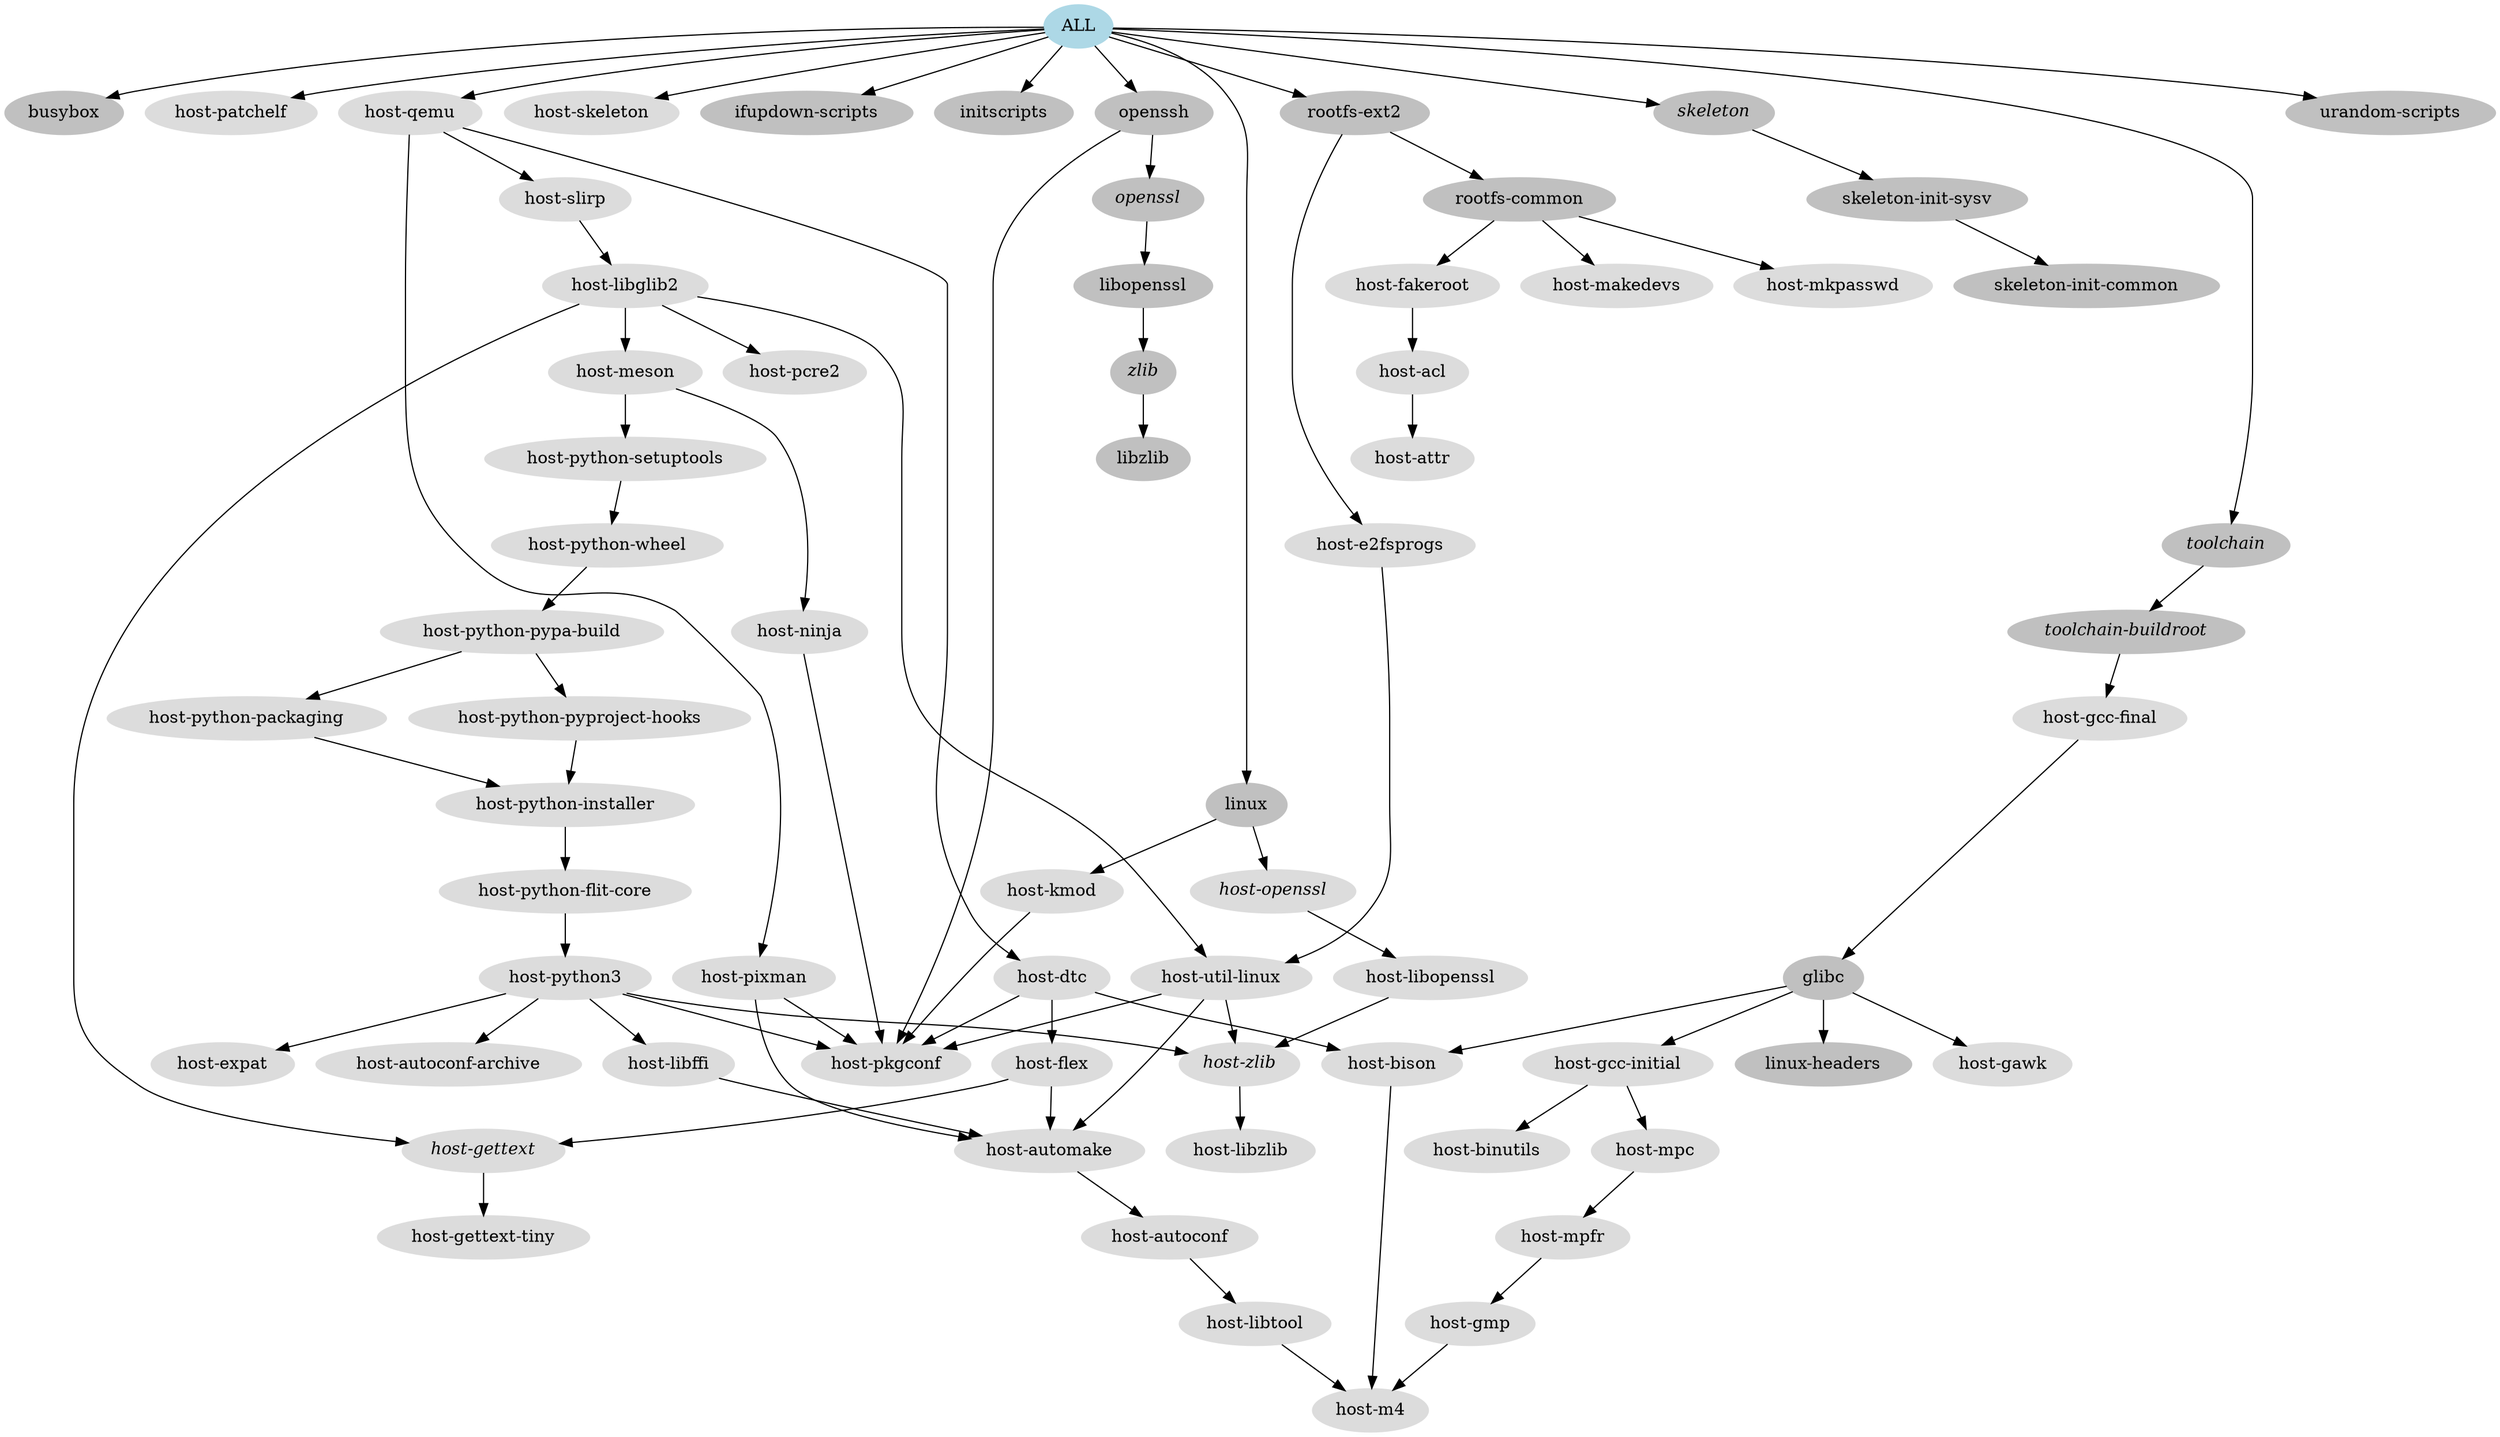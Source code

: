 digraph G {
_all [label = "ALL"]
_all [color=lightblue,style=filled]
_all -> _busybox [dir=forward]
_busybox [label = "busybox"]
_busybox [color=grey,style=filled]
_all -> _hostpatchelf [dir=forward]
_hostpatchelf [label = "host-patchelf"]
_hostpatchelf [color=gainsboro,style=filled]
_all -> _hostqemu [dir=forward]
_hostqemu [label = "host-qemu"]
_hostqemu [color=gainsboro,style=filled]
_hostqemu -> _hostdtc [dir=forward]
_hostdtc [label = "host-dtc"]
_hostdtc [color=gainsboro,style=filled]
_hostdtc -> _hostbison [dir=forward]
_hostbison [label = "host-bison"]
_hostbison [color=gainsboro,style=filled]
_hostbison -> _hostm4 [dir=forward]
_hostm4 [label = "host-m4"]
_hostm4 [color=gainsboro,style=filled]
_hostdtc -> _hostflex [dir=forward]
_hostflex [label = "host-flex"]
_hostflex [color=gainsboro,style=filled]
_hostflex -> _hostautomake [dir=forward]
_hostautomake [label = "host-automake"]
_hostautomake [color=gainsboro,style=filled]
_hostautomake -> _hostautoconf [dir=forward]
_hostautoconf [label = "host-autoconf"]
_hostautoconf [color=gainsboro,style=filled]
_hostautoconf -> _hostlibtool [dir=forward]
_hostlibtool [label = "host-libtool"]
_hostlibtool [color=gainsboro,style=filled]
_hostlibtool -> _hostm4 [dir=forward]
_hostflex -> _hostgettext [dir=forward]
_hostgettext [label = <<I>host-gettext</I>>]
_hostgettext [color=gainsboro,style=filled]
_hostgettext -> _hostgettexttiny [dir=forward]
_hostgettexttiny [label = "host-gettext-tiny"]
_hostgettexttiny [color=gainsboro,style=filled]
_hostdtc -> _hostpkgconf [dir=forward]
_hostpkgconf [label = "host-pkgconf"]
_hostpkgconf [color=gainsboro,style=filled]
_hostqemu -> _hostpixman [dir=forward]
_hostpixman [label = "host-pixman"]
_hostpixman [color=gainsboro,style=filled]
_hostpixman -> _hostautomake [dir=forward]
_hostpixman -> _hostpkgconf [dir=forward]
_hostqemu -> _hostslirp [dir=forward]
_hostslirp [label = "host-slirp"]
_hostslirp [color=gainsboro,style=filled]
_hostslirp -> _hostlibglib2 [dir=forward]
_hostlibglib2 [label = "host-libglib2"]
_hostlibglib2 [color=gainsboro,style=filled]
_hostlibglib2 -> _hostgettext [dir=forward]
_hostlibglib2 -> _hostmeson [dir=forward]
_hostmeson [label = "host-meson"]
_hostmeson [color=gainsboro,style=filled]
_hostmeson -> _hostninja [dir=forward]
_hostninja [label = "host-ninja"]
_hostninja [color=gainsboro,style=filled]
_hostninja -> _hostpkgconf [dir=forward]
_hostmeson -> _hostpythonsetuptools [dir=forward]
_hostpythonsetuptools [label = "host-python-setuptools"]
_hostpythonsetuptools [color=gainsboro,style=filled]
_hostpythonsetuptools -> _hostpythonwheel [dir=forward]
_hostpythonwheel [label = "host-python-wheel"]
_hostpythonwheel [color=gainsboro,style=filled]
_hostpythonwheel -> _hostpythonpypabuild [dir=forward]
_hostpythonpypabuild [label = "host-python-pypa-build"]
_hostpythonpypabuild [color=gainsboro,style=filled]
_hostpythonpypabuild -> _hostpythonpackaging [dir=forward]
_hostpythonpackaging [label = "host-python-packaging"]
_hostpythonpackaging [color=gainsboro,style=filled]
_hostpythonpackaging -> _hostpythoninstaller [dir=forward]
_hostpythoninstaller [label = "host-python-installer"]
_hostpythoninstaller [color=gainsboro,style=filled]
_hostpythoninstaller -> _hostpythonflitcore [dir=forward]
_hostpythonflitcore [label = "host-python-flit-core"]
_hostpythonflitcore [color=gainsboro,style=filled]
_hostpythonflitcore -> _hostpython3 [dir=forward]
_hostpython3 [label = "host-python3"]
_hostpython3 [color=gainsboro,style=filled]
_hostpython3 -> _hostautoconfarchive [dir=forward]
_hostautoconfarchive [label = "host-autoconf-archive"]
_hostautoconfarchive [color=gainsboro,style=filled]
_hostpython3 -> _hostexpat [dir=forward]
_hostexpat [label = "host-expat"]
_hostexpat [color=gainsboro,style=filled]
_hostpython3 -> _hostlibffi [dir=forward]
_hostlibffi [label = "host-libffi"]
_hostlibffi [color=gainsboro,style=filled]
_hostlibffi -> _hostautomake [dir=forward]
_hostpython3 -> _hostpkgconf [dir=forward]
_hostpython3 -> _hostzlib [dir=forward]
_hostzlib [label = <<I>host-zlib</I>>]
_hostzlib [color=gainsboro,style=filled]
_hostzlib -> _hostlibzlib [dir=forward]
_hostlibzlib [label = "host-libzlib"]
_hostlibzlib [color=gainsboro,style=filled]
_hostpythonpypabuild -> _hostpythonpyprojecthooks [dir=forward]
_hostpythonpyprojecthooks [label = "host-python-pyproject-hooks"]
_hostpythonpyprojecthooks [color=gainsboro,style=filled]
_hostpythonpyprojecthooks -> _hostpythoninstaller [dir=forward]
_hostlibglib2 -> _hostpcre2 [dir=forward]
_hostpcre2 [label = "host-pcre2"]
_hostpcre2 [color=gainsboro,style=filled]
_hostlibglib2 -> _hostutillinux [dir=forward]
_hostutillinux [label = "host-util-linux"]
_hostutillinux [color=gainsboro,style=filled]
_hostutillinux -> _hostautomake [dir=forward]
_hostutillinux -> _hostpkgconf [dir=forward]
_hostutillinux -> _hostzlib [dir=forward]
_all -> _hostskeleton [dir=forward]
_hostskeleton [label = "host-skeleton"]
_hostskeleton [color=gainsboro,style=filled]
_all -> _ifupdownscripts [dir=forward]
_ifupdownscripts [label = "ifupdown-scripts"]
_ifupdownscripts [color=grey,style=filled]
_all -> _initscripts [dir=forward]
_initscripts [label = "initscripts"]
_initscripts [color=grey,style=filled]
_all -> _linux [dir=forward]
_linux [label = "linux"]
_linux [color=grey,style=filled]
_linux -> _hostkmod [dir=forward]
_hostkmod [label = "host-kmod"]
_hostkmod [color=gainsboro,style=filled]
_hostkmod -> _hostpkgconf [dir=forward]
_linux -> _hostopenssl [dir=forward]
_hostopenssl [label = <<I>host-openssl</I>>]
_hostopenssl [color=gainsboro,style=filled]
_hostopenssl -> _hostlibopenssl [dir=forward]
_hostlibopenssl [label = "host-libopenssl"]
_hostlibopenssl [color=gainsboro,style=filled]
_hostlibopenssl -> _hostzlib [dir=forward]
_all -> _openssh [dir=forward]
_openssh [label = "openssh"]
_openssh [color=grey,style=filled]
_openssh -> _hostpkgconf [dir=forward]
_openssh -> _openssl [dir=forward]
_openssl [label = <<I>openssl</I>>]
_openssl [color=grey,style=filled]
_openssl -> _libopenssl [dir=forward]
_libopenssl [label = "libopenssl"]
_libopenssl [color=grey,style=filled]
_libopenssl -> _zlib [dir=forward]
_zlib [label = <<I>zlib</I>>]
_zlib [color=grey,style=filled]
_zlib -> _libzlib [dir=forward]
_libzlib [label = "libzlib"]
_libzlib [color=grey,style=filled]
_all -> _rootfsext2 [dir=forward]
_rootfsext2 [label = "rootfs-ext2"]
_rootfsext2 [color=grey,style=filled]
_rootfsext2 -> _hoste2fsprogs [dir=forward]
_hoste2fsprogs [label = "host-e2fsprogs"]
_hoste2fsprogs [color=gainsboro,style=filled]
_hoste2fsprogs -> _hostutillinux [dir=forward]
_rootfsext2 -> _rootfscommon [dir=forward]
_rootfscommon [label = "rootfs-common"]
_rootfscommon [color=grey,style=filled]
_rootfscommon -> _hostfakeroot [dir=forward]
_hostfakeroot [label = "host-fakeroot"]
_hostfakeroot [color=gainsboro,style=filled]
_hostfakeroot -> _hostacl [dir=forward]
_hostacl [label = "host-acl"]
_hostacl [color=gainsboro,style=filled]
_hostacl -> _hostattr [dir=forward]
_hostattr [label = "host-attr"]
_hostattr [color=gainsboro,style=filled]
_rootfscommon -> _hostmakedevs [dir=forward]
_hostmakedevs [label = "host-makedevs"]
_hostmakedevs [color=gainsboro,style=filled]
_rootfscommon -> _hostmkpasswd [dir=forward]
_hostmkpasswd [label = "host-mkpasswd"]
_hostmkpasswd [color=gainsboro,style=filled]
_all -> _skeleton [dir=forward]
_skeleton [label = <<I>skeleton</I>>]
_skeleton [color=grey,style=filled]
_skeleton -> _skeletoninitsysv [dir=forward]
_skeletoninitsysv [label = "skeleton-init-sysv"]
_skeletoninitsysv [color=grey,style=filled]
_skeletoninitsysv -> _skeletoninitcommon [dir=forward]
_skeletoninitcommon [label = "skeleton-init-common"]
_skeletoninitcommon [color=grey,style=filled]
_all -> _toolchain [dir=forward]
_toolchain [label = <<I>toolchain</I>>]
_toolchain [color=grey,style=filled]
_toolchain -> _toolchainbuildroot [dir=forward]
_toolchainbuildroot [label = <<I>toolchain-buildroot</I>>]
_toolchainbuildroot [color=grey,style=filled]
_toolchainbuildroot -> _hostgccfinal [dir=forward]
_hostgccfinal [label = "host-gcc-final"]
_hostgccfinal [color=gainsboro,style=filled]
_hostgccfinal -> _glibc [dir=forward]
_glibc [label = "glibc"]
_glibc [color=grey,style=filled]
_glibc -> _hostbison [dir=forward]
_glibc -> _hostgawk [dir=forward]
_hostgawk [label = "host-gawk"]
_hostgawk [color=gainsboro,style=filled]
_glibc -> _hostgccinitial [dir=forward]
_hostgccinitial [label = "host-gcc-initial"]
_hostgccinitial [color=gainsboro,style=filled]
_hostgccinitial -> _hostbinutils [dir=forward]
_hostbinutils [label = "host-binutils"]
_hostbinutils [color=gainsboro,style=filled]
_hostgccinitial -> _hostmpc [dir=forward]
_hostmpc [label = "host-mpc"]
_hostmpc [color=gainsboro,style=filled]
_hostmpc -> _hostmpfr [dir=forward]
_hostmpfr [label = "host-mpfr"]
_hostmpfr [color=gainsboro,style=filled]
_hostmpfr -> _hostgmp [dir=forward]
_hostgmp [label = "host-gmp"]
_hostgmp [color=gainsboro,style=filled]
_hostgmp -> _hostm4 [dir=forward]
_glibc -> _linuxheaders [dir=forward]
_linuxheaders [label = "linux-headers"]
_linuxheaders [color=grey,style=filled]
_all -> _urandomscripts [dir=forward]
_urandomscripts [label = "urandom-scripts"]
_urandomscripts [color=grey,style=filled]
}
